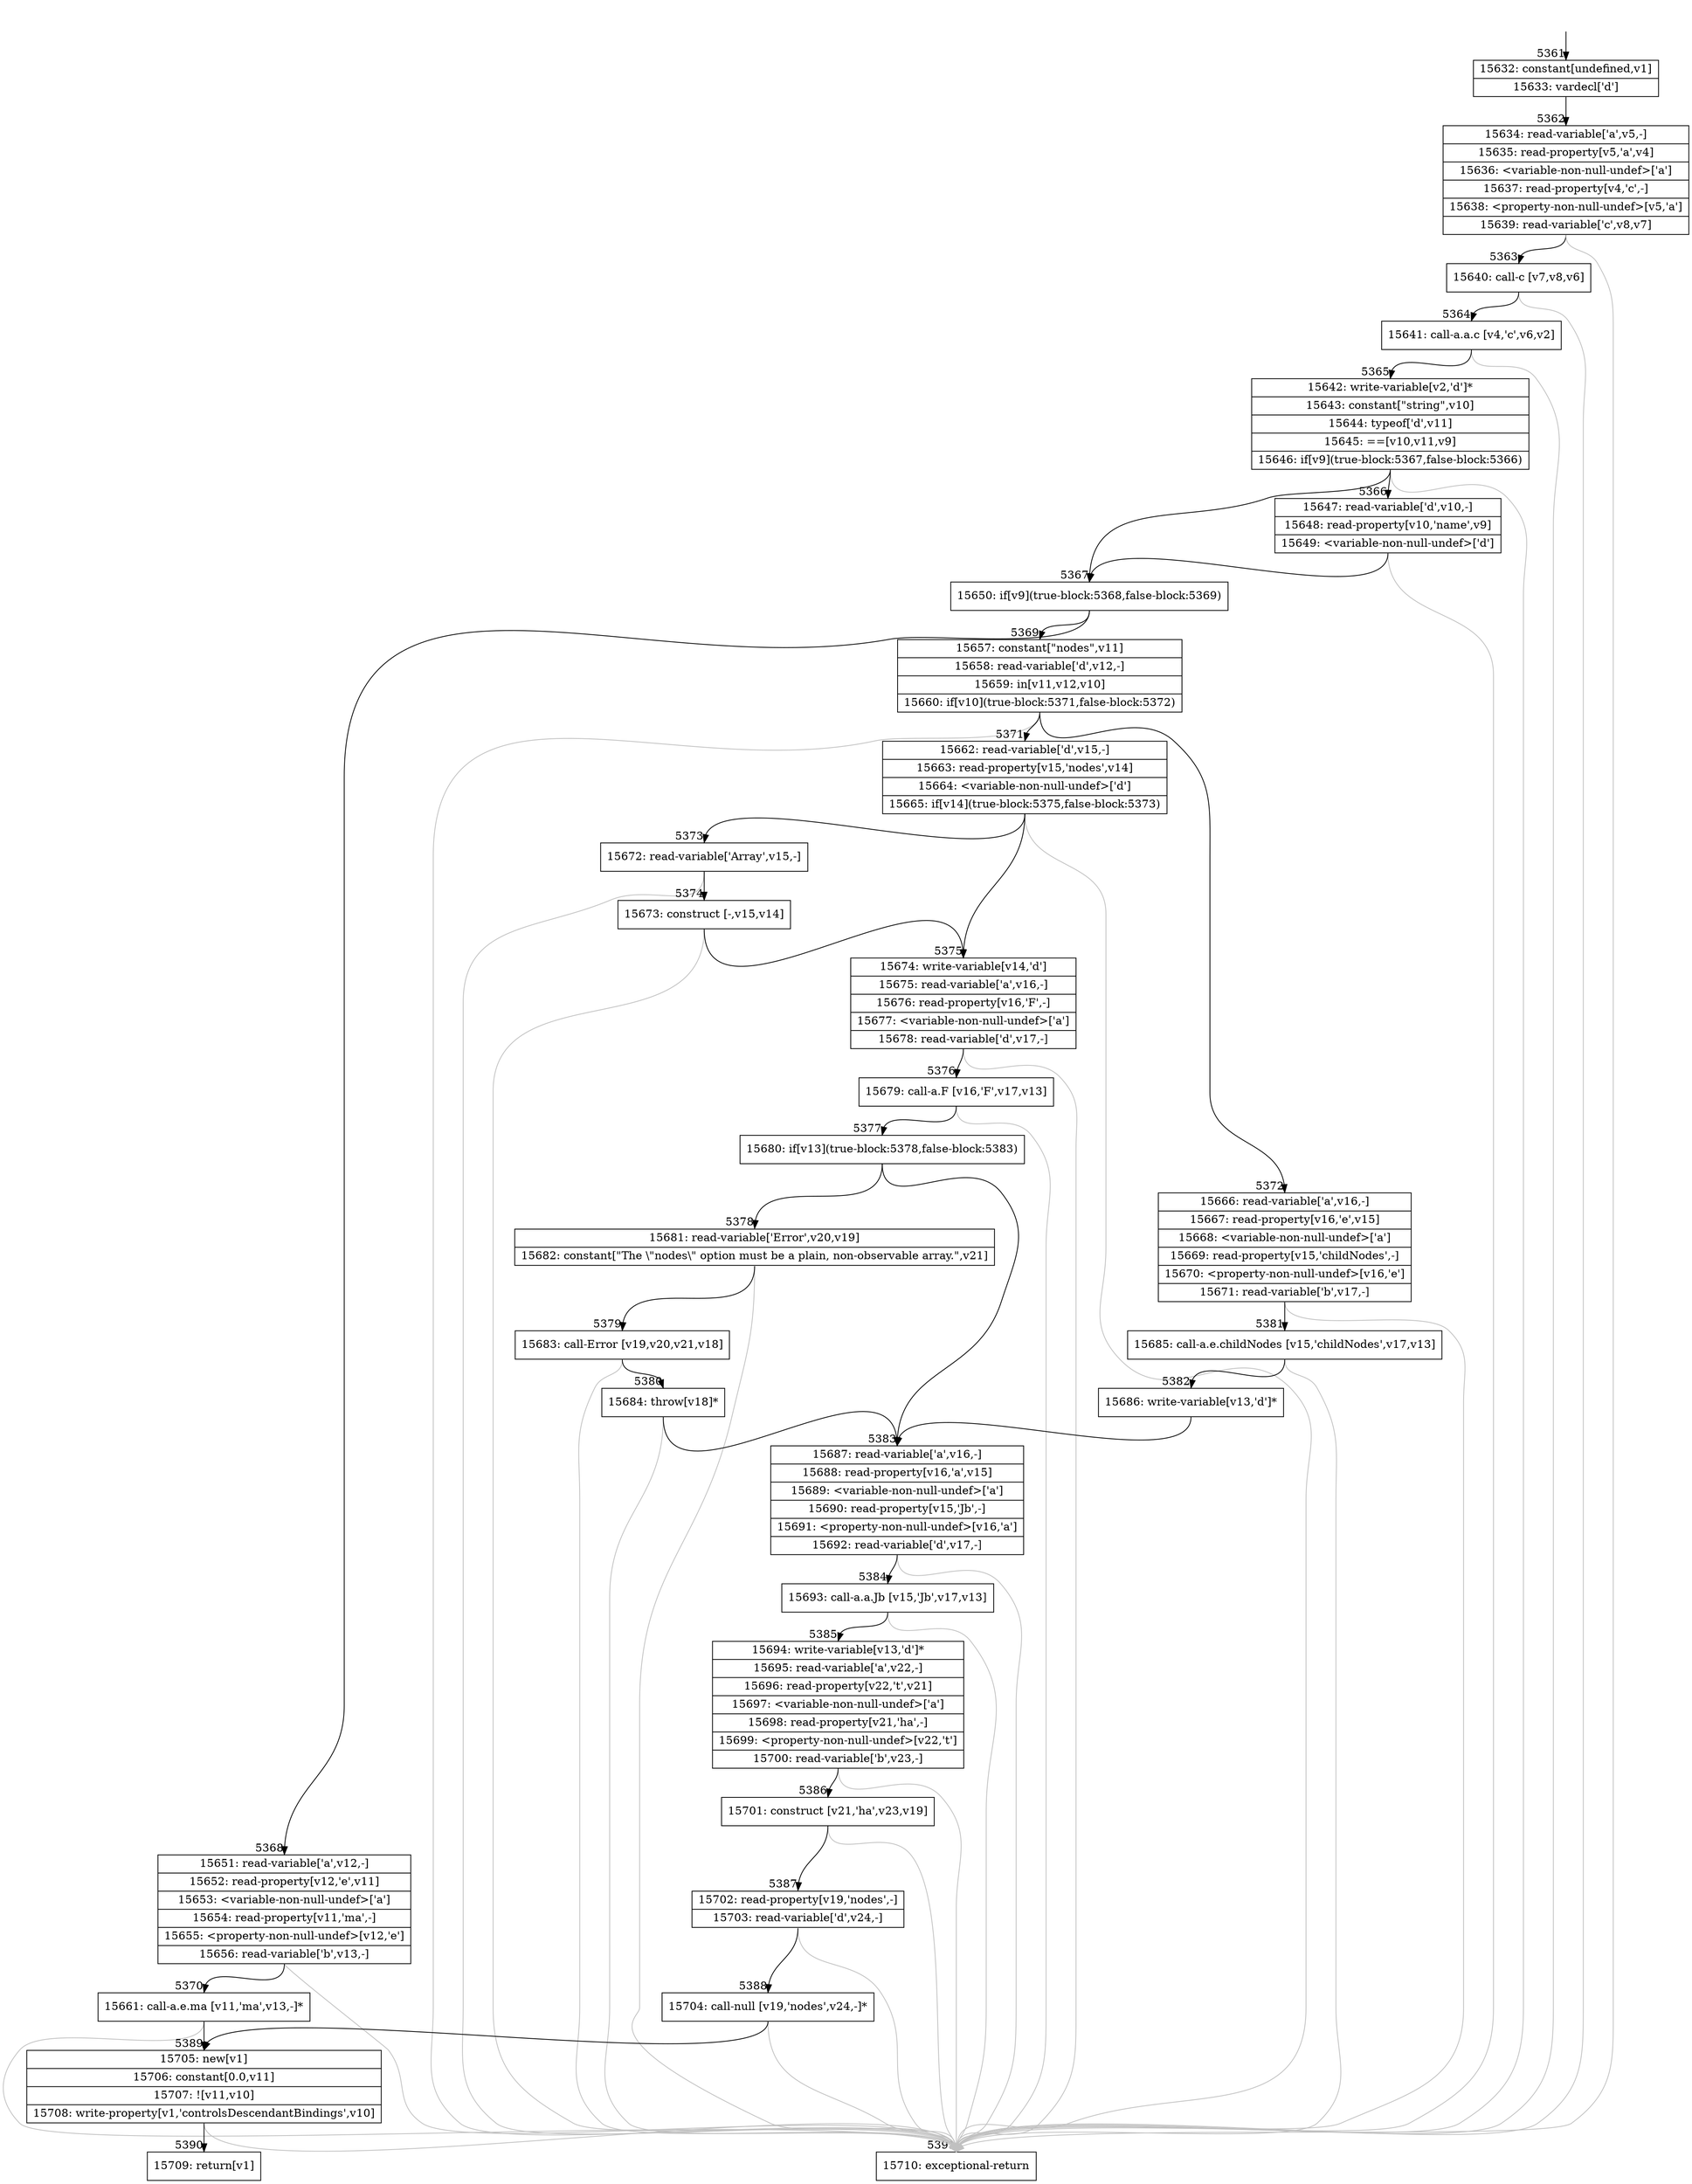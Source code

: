 digraph {
rankdir="TD"
BB_entry450[shape=none,label=""];
BB_entry450 -> BB5361 [tailport=s, headport=n, headlabel="    5361"]
BB5361 [shape=record label="{15632: constant[undefined,v1]|15633: vardecl['d']}" ] 
BB5361 -> BB5362 [tailport=s, headport=n, headlabel="      5362"]
BB5362 [shape=record label="{15634: read-variable['a',v5,-]|15635: read-property[v5,'a',v4]|15636: \<variable-non-null-undef\>['a']|15637: read-property[v4,'c',-]|15638: \<property-non-null-undef\>[v5,'a']|15639: read-variable['c',v8,v7]}" ] 
BB5362 -> BB5363 [tailport=s, headport=n, headlabel="      5363"]
BB5362 -> BB5391 [tailport=s, headport=n, color=gray, headlabel="      5391"]
BB5363 [shape=record label="{15640: call-c [v7,v8,v6]}" ] 
BB5363 -> BB5364 [tailport=s, headport=n, headlabel="      5364"]
BB5363 -> BB5391 [tailport=s, headport=n, color=gray]
BB5364 [shape=record label="{15641: call-a.a.c [v4,'c',v6,v2]}" ] 
BB5364 -> BB5365 [tailport=s, headport=n, headlabel="      5365"]
BB5364 -> BB5391 [tailport=s, headport=n, color=gray]
BB5365 [shape=record label="{15642: write-variable[v2,'d']*|15643: constant[\"string\",v10]|15644: typeof['d',v11]|15645: ==[v10,v11,v9]|15646: if[v9](true-block:5367,false-block:5366)}" ] 
BB5365 -> BB5367 [tailport=s, headport=n, headlabel="      5367"]
BB5365 -> BB5366 [tailport=s, headport=n, headlabel="      5366"]
BB5365 -> BB5391 [tailport=s, headport=n, color=gray]
BB5366 [shape=record label="{15647: read-variable['d',v10,-]|15648: read-property[v10,'name',v9]|15649: \<variable-non-null-undef\>['d']}" ] 
BB5366 -> BB5367 [tailport=s, headport=n]
BB5366 -> BB5391 [tailport=s, headport=n, color=gray]
BB5367 [shape=record label="{15650: if[v9](true-block:5368,false-block:5369)}" ] 
BB5367 -> BB5368 [tailport=s, headport=n, headlabel="      5368"]
BB5367 -> BB5369 [tailport=s, headport=n, headlabel="      5369"]
BB5368 [shape=record label="{15651: read-variable['a',v12,-]|15652: read-property[v12,'e',v11]|15653: \<variable-non-null-undef\>['a']|15654: read-property[v11,'ma',-]|15655: \<property-non-null-undef\>[v12,'e']|15656: read-variable['b',v13,-]}" ] 
BB5368 -> BB5370 [tailport=s, headport=n, headlabel="      5370"]
BB5368 -> BB5391 [tailport=s, headport=n, color=gray]
BB5369 [shape=record label="{15657: constant[\"nodes\",v11]|15658: read-variable['d',v12,-]|15659: in[v11,v12,v10]|15660: if[v10](true-block:5371,false-block:5372)}" ] 
BB5369 -> BB5371 [tailport=s, headport=n, headlabel="      5371"]
BB5369 -> BB5372 [tailport=s, headport=n, headlabel="      5372"]
BB5369 -> BB5391 [tailport=s, headport=n, color=gray]
BB5370 [shape=record label="{15661: call-a.e.ma [v11,'ma',v13,-]*}" ] 
BB5370 -> BB5389 [tailport=s, headport=n, headlabel="      5389"]
BB5370 -> BB5391 [tailport=s, headport=n, color=gray]
BB5371 [shape=record label="{15662: read-variable['d',v15,-]|15663: read-property[v15,'nodes',v14]|15664: \<variable-non-null-undef\>['d']|15665: if[v14](true-block:5375,false-block:5373)}" ] 
BB5371 -> BB5375 [tailport=s, headport=n, headlabel="      5375"]
BB5371 -> BB5373 [tailport=s, headport=n, headlabel="      5373"]
BB5371 -> BB5391 [tailport=s, headport=n, color=gray]
BB5372 [shape=record label="{15666: read-variable['a',v16,-]|15667: read-property[v16,'e',v15]|15668: \<variable-non-null-undef\>['a']|15669: read-property[v15,'childNodes',-]|15670: \<property-non-null-undef\>[v16,'e']|15671: read-variable['b',v17,-]}" ] 
BB5372 -> BB5381 [tailport=s, headport=n, headlabel="      5381"]
BB5372 -> BB5391 [tailport=s, headport=n, color=gray]
BB5373 [shape=record label="{15672: read-variable['Array',v15,-]}" ] 
BB5373 -> BB5374 [tailport=s, headport=n, headlabel="      5374"]
BB5373 -> BB5391 [tailport=s, headport=n, color=gray]
BB5374 [shape=record label="{15673: construct [-,v15,v14]}" ] 
BB5374 -> BB5375 [tailport=s, headport=n]
BB5374 -> BB5391 [tailport=s, headport=n, color=gray]
BB5375 [shape=record label="{15674: write-variable[v14,'d']|15675: read-variable['a',v16,-]|15676: read-property[v16,'F',-]|15677: \<variable-non-null-undef\>['a']|15678: read-variable['d',v17,-]}" ] 
BB5375 -> BB5376 [tailport=s, headport=n, headlabel="      5376"]
BB5375 -> BB5391 [tailport=s, headport=n, color=gray]
BB5376 [shape=record label="{15679: call-a.F [v16,'F',v17,v13]}" ] 
BB5376 -> BB5377 [tailport=s, headport=n, headlabel="      5377"]
BB5376 -> BB5391 [tailport=s, headport=n, color=gray]
BB5377 [shape=record label="{15680: if[v13](true-block:5378,false-block:5383)}" ] 
BB5377 -> BB5378 [tailport=s, headport=n, headlabel="      5378"]
BB5377 -> BB5383 [tailport=s, headport=n, headlabel="      5383"]
BB5378 [shape=record label="{15681: read-variable['Error',v20,v19]|15682: constant[\"The \\\"nodes\\\" option must be a plain, non-observable array.\",v21]}" ] 
BB5378 -> BB5379 [tailport=s, headport=n, headlabel="      5379"]
BB5378 -> BB5391 [tailport=s, headport=n, color=gray]
BB5379 [shape=record label="{15683: call-Error [v19,v20,v21,v18]}" ] 
BB5379 -> BB5380 [tailport=s, headport=n, headlabel="      5380"]
BB5379 -> BB5391 [tailport=s, headport=n, color=gray]
BB5380 [shape=record label="{15684: throw[v18]*}" ] 
BB5380 -> BB5383 [tailport=s, headport=n]
BB5380 -> BB5391 [tailport=s, headport=n, color=gray]
BB5381 [shape=record label="{15685: call-a.e.childNodes [v15,'childNodes',v17,v13]}" ] 
BB5381 -> BB5382 [tailport=s, headport=n, headlabel="      5382"]
BB5381 -> BB5391 [tailport=s, headport=n, color=gray]
BB5382 [shape=record label="{15686: write-variable[v13,'d']*}" ] 
BB5382 -> BB5383 [tailport=s, headport=n]
BB5383 [shape=record label="{15687: read-variable['a',v16,-]|15688: read-property[v16,'a',v15]|15689: \<variable-non-null-undef\>['a']|15690: read-property[v15,'Jb',-]|15691: \<property-non-null-undef\>[v16,'a']|15692: read-variable['d',v17,-]}" ] 
BB5383 -> BB5384 [tailport=s, headport=n, headlabel="      5384"]
BB5383 -> BB5391 [tailport=s, headport=n, color=gray]
BB5384 [shape=record label="{15693: call-a.a.Jb [v15,'Jb',v17,v13]}" ] 
BB5384 -> BB5385 [tailport=s, headport=n, headlabel="      5385"]
BB5384 -> BB5391 [tailport=s, headport=n, color=gray]
BB5385 [shape=record label="{15694: write-variable[v13,'d']*|15695: read-variable['a',v22,-]|15696: read-property[v22,'t',v21]|15697: \<variable-non-null-undef\>['a']|15698: read-property[v21,'ha',-]|15699: \<property-non-null-undef\>[v22,'t']|15700: read-variable['b',v23,-]}" ] 
BB5385 -> BB5386 [tailport=s, headport=n, headlabel="      5386"]
BB5385 -> BB5391 [tailport=s, headport=n, color=gray]
BB5386 [shape=record label="{15701: construct [v21,'ha',v23,v19]}" ] 
BB5386 -> BB5387 [tailport=s, headport=n, headlabel="      5387"]
BB5386 -> BB5391 [tailport=s, headport=n, color=gray]
BB5387 [shape=record label="{15702: read-property[v19,'nodes',-]|15703: read-variable['d',v24,-]}" ] 
BB5387 -> BB5388 [tailport=s, headport=n, headlabel="      5388"]
BB5387 -> BB5391 [tailport=s, headport=n, color=gray]
BB5388 [shape=record label="{15704: call-null [v19,'nodes',v24,-]*}" ] 
BB5388 -> BB5389 [tailport=s, headport=n]
BB5388 -> BB5391 [tailport=s, headport=n, color=gray]
BB5389 [shape=record label="{15705: new[v1]|15706: constant[0.0,v11]|15707: ![v11,v10]|15708: write-property[v1,'controlsDescendantBindings',v10]}" ] 
BB5389 -> BB5390 [tailport=s, headport=n, headlabel="      5390"]
BB5389 -> BB5391 [tailport=s, headport=n, color=gray]
BB5390 [shape=record label="{15709: return[v1]}" ] 
BB5391 [shape=record label="{15710: exceptional-return}" ] 
}
